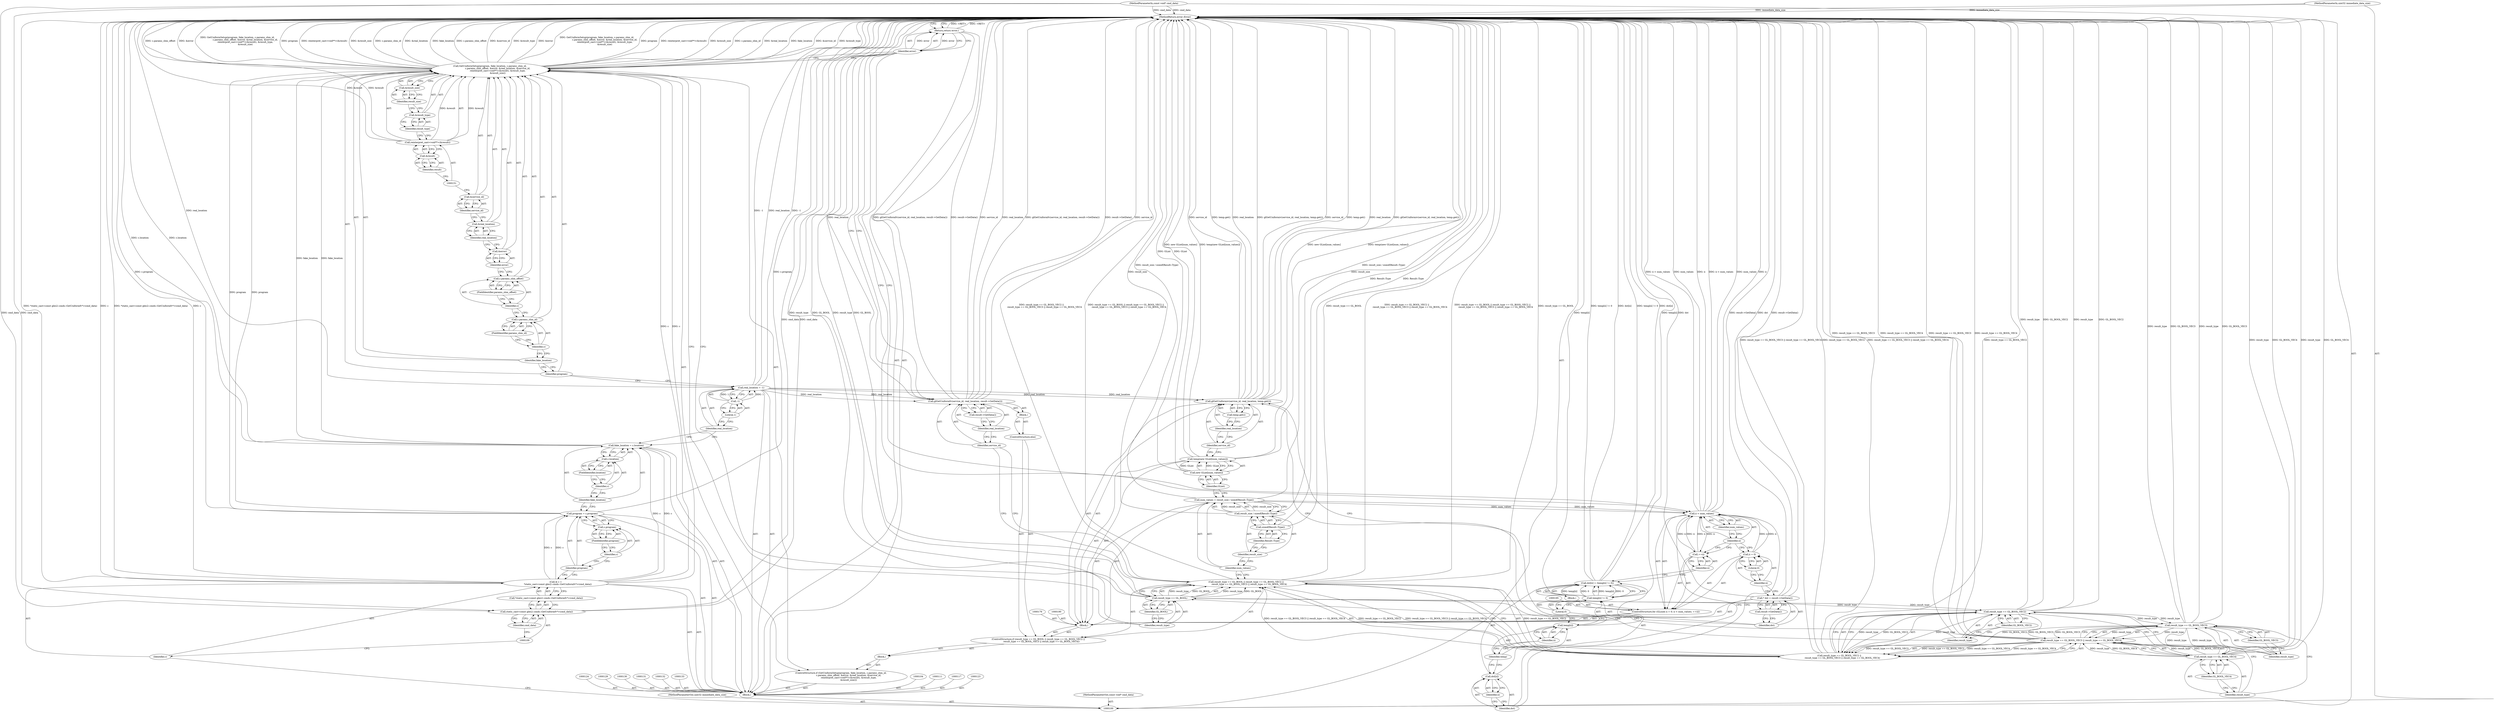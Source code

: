 digraph "0_Chrome_181c7400b2bf50ba02ac77149749fb419b4d4797_0" {
"1000222" [label="(MethodReturn,error::Error)"];
"1000101" [label="(MethodParameterIn,uint32 immediate_data_size)"];
"1000343" [label="(MethodParameterOut,uint32 immediate_data_size)"];
"1000134" [label="(ControlStructure,if (GetUniformSetup(program, fake_location, c.params_shm_id,\n                      c.params_shm_offset, &error, &real_location, &service_id,\n                      reinterpret_cast<void**>(&result), &result_type,\n                      &result_size)))"];
"1000136" [label="(Identifier,program)"];
"1000137" [label="(Identifier,fake_location)"];
"1000138" [label="(Call,c.params_shm_id)"];
"1000139" [label="(Identifier,c)"];
"1000140" [label="(FieldIdentifier,params_shm_id)"];
"1000135" [label="(Call,GetUniformSetup(program, fake_location, c.params_shm_id,\n                      c.params_shm_offset, &error, &real_location, &service_id,\n                      reinterpret_cast<void**>(&result), &result_type,\n                      &result_size))"];
"1000141" [label="(Call,c.params_shm_offset)"];
"1000142" [label="(Identifier,c)"];
"1000143" [label="(FieldIdentifier,params_shm_offset)"];
"1000144" [label="(Call,&error)"];
"1000145" [label="(Identifier,error)"];
"1000146" [label="(Call,&real_location)"];
"1000147" [label="(Identifier,real_location)"];
"1000148" [label="(Call,&service_id)"];
"1000149" [label="(Identifier,service_id)"];
"1000150" [label="(Call,reinterpret_cast<void**>(&result))"];
"1000152" [label="(Call,&result)"];
"1000153" [label="(Identifier,result)"];
"1000154" [label="(Call,&result_type)"];
"1000155" [label="(Identifier,result_type)"];
"1000156" [label="(Call,&result_size)"];
"1000157" [label="(Identifier,result_size)"];
"1000158" [label="(Block,)"];
"1000163" [label="(Identifier,GL_BOOL)"];
"1000164" [label="(Call,result_type == GL_BOOL_VEC2 ||\n         result_type == GL_BOOL_VEC3 || result_type == GL_BOOL_VEC4)"];
"1000165" [label="(Call,result_type == GL_BOOL_VEC2)"];
"1000166" [label="(Identifier,result_type)"];
"1000159" [label="(ControlStructure,if (result_type == GL_BOOL || result_type == GL_BOOL_VEC2 ||\n         result_type == GL_BOOL_VEC3 || result_type == GL_BOOL_VEC4))"];
"1000167" [label="(Identifier,GL_BOOL_VEC2)"];
"1000160" [label="(Call,result_type == GL_BOOL || result_type == GL_BOOL_VEC2 ||\n         result_type == GL_BOOL_VEC3 || result_type == GL_BOOL_VEC4)"];
"1000161" [label="(Call,result_type == GL_BOOL)"];
"1000162" [label="(Identifier,result_type)"];
"1000171" [label="(Identifier,GL_BOOL_VEC3)"];
"1000172" [label="(Call,result_type == GL_BOOL_VEC4)"];
"1000173" [label="(Identifier,result_type)"];
"1000174" [label="(Identifier,GL_BOOL_VEC4)"];
"1000168" [label="(Call,result_type == GL_BOOL_VEC3 || result_type == GL_BOOL_VEC4)"];
"1000169" [label="(Call,result_type == GL_BOOL_VEC3)"];
"1000170" [label="(Identifier,result_type)"];
"1000102" [label="(MethodParameterIn,const void* cmd_data)"];
"1000344" [label="(MethodParameterOut,const void* cmd_data)"];
"1000103" [label="(Block,)"];
"1000177" [label="(Call,num_values = result_size / sizeof(Result::Type))"];
"1000178" [label="(Identifier,num_values)"];
"1000179" [label="(Call,result_size / sizeof(Result::Type))"];
"1000180" [label="(Identifier,result_size)"];
"1000181" [label="(Call,sizeof(Result::Type))"];
"1000182" [label="(Identifier,Result::Type)"];
"1000183" [label="(Call,temp(new GLint[num_values]))"];
"1000184" [label="(Call,new GLint[num_values])"];
"1000185" [label="(Identifier,GLint)"];
"1000187" [label="(Identifier,service_id)"];
"1000188" [label="(Identifier,real_location)"];
"1000189" [label="(Call,temp.get())"];
"1000186" [label="(Call,glGetUniformiv(service_id, real_location, temp.get()))"];
"1000191" [label="(Call,* dst = result->GetData())"];
"1000192" [label="(Identifier,dst)"];
"1000193" [label="(Call,result->GetData())"];
"1000175" [label="(Block,)"];
"1000196" [label="(Call,ii = 0)"];
"1000197" [label="(Identifier,ii)"];
"1000198" [label="(Literal,0)"];
"1000199" [label="(Call,ii < num_values)"];
"1000200" [label="(Identifier,ii)"];
"1000201" [label="(Identifier,num_values)"];
"1000202" [label="(Call,++ii)"];
"1000203" [label="(Identifier,ii)"];
"1000204" [label="(Block,)"];
"1000194" [label="(ControlStructure,for (GLsizei ii = 0; ii < num_values; ++ii))"];
"1000208" [label="(Identifier,ii)"];
"1000209" [label="(Call,temp[ii] != 0)"];
"1000210" [label="(Call,temp[ii])"];
"1000211" [label="(Identifier,temp)"];
"1000212" [label="(Identifier,ii)"];
"1000213" [label="(Literal,0)"];
"1000205" [label="(Call,dst[ii] = (temp[ii] != 0))"];
"1000206" [label="(Call,dst[ii])"];
"1000207" [label="(Identifier,dst)"];
"1000215" [label="(Block,)"];
"1000214" [label="(ControlStructure,else)"];
"1000217" [label="(Identifier,service_id)"];
"1000218" [label="(Identifier,real_location)"];
"1000219" [label="(Call,result->GetData())"];
"1000216" [label="(Call,glGetUniformfv(service_id, real_location, result->GetData()))"];
"1000105" [label="(Call,& c =\n      *static_cast<const gles2::cmds::GetUniformfv*>(cmd_data))"];
"1000106" [label="(Identifier,c)"];
"1000220" [label="(Return,return error;)"];
"1000221" [label="(Identifier,error)"];
"1000110" [label="(Identifier,cmd_data)"];
"1000107" [label="(Call,*static_cast<const gles2::cmds::GetUniformfv*>(cmd_data))"];
"1000108" [label="(Call,static_cast<const gles2::cmds::GetUniformfv*>(cmd_data))"];
"1000114" [label="(Call,c.program)"];
"1000115" [label="(Identifier,c)"];
"1000116" [label="(FieldIdentifier,program)"];
"1000112" [label="(Call,program = c.program)"];
"1000113" [label="(Identifier,program)"];
"1000120" [label="(Call,c.location)"];
"1000121" [label="(Identifier,c)"];
"1000122" [label="(FieldIdentifier,location)"];
"1000118" [label="(Call,fake_location = c.location)"];
"1000119" [label="(Identifier,fake_location)"];
"1000127" [label="(Call,-1)"];
"1000128" [label="(Literal,1)"];
"1000125" [label="(Call,real_location = -1)"];
"1000126" [label="(Identifier,real_location)"];
"1000222" -> "1000100"  [label="AST: "];
"1000222" -> "1000220"  [label="CFG: "];
"1000220" -> "1000222"  [label="DDG: <RET>"];
"1000184" -> "1000222"  [label="DDG: GLint"];
"1000168" -> "1000222"  [label="DDG: result_type == GL_BOOL_VEC3"];
"1000168" -> "1000222"  [label="DDG: result_type == GL_BOOL_VEC4"];
"1000177" -> "1000222"  [label="DDG: result_size / sizeof(Result::Type)"];
"1000135" -> "1000222"  [label="DDG: &service_id"];
"1000135" -> "1000222"  [label="DDG: &result_type"];
"1000135" -> "1000222"  [label="DDG: c.params_shm_offset"];
"1000135" -> "1000222"  [label="DDG: &error"];
"1000135" -> "1000222"  [label="DDG: GetUniformSetup(program, fake_location, c.params_shm_id,\n                      c.params_shm_offset, &error, &real_location, &service_id,\n                      reinterpret_cast<void**>(&result), &result_type,\n                      &result_size)"];
"1000135" -> "1000222"  [label="DDG: program"];
"1000135" -> "1000222"  [label="DDG: reinterpret_cast<void**>(&result)"];
"1000135" -> "1000222"  [label="DDG: &result_size"];
"1000135" -> "1000222"  [label="DDG: c.params_shm_id"];
"1000135" -> "1000222"  [label="DDG: &real_location"];
"1000135" -> "1000222"  [label="DDG: fake_location"];
"1000125" -> "1000222"  [label="DDG: -1"];
"1000125" -> "1000222"  [label="DDG: real_location"];
"1000199" -> "1000222"  [label="DDG: ii < num_values"];
"1000199" -> "1000222"  [label="DDG: num_values"];
"1000199" -> "1000222"  [label="DDG: ii"];
"1000181" -> "1000222"  [label="DDG: Result::Type"];
"1000186" -> "1000222"  [label="DDG: real_location"];
"1000186" -> "1000222"  [label="DDG: glGetUniformiv(service_id, real_location, temp.get())"];
"1000186" -> "1000222"  [label="DDG: service_id"];
"1000186" -> "1000222"  [label="DDG: temp.get()"];
"1000164" -> "1000222"  [label="DDG: result_type == GL_BOOL_VEC3 || result_type == GL_BOOL_VEC4"];
"1000164" -> "1000222"  [label="DDG: result_type == GL_BOOL_VEC2"];
"1000160" -> "1000222"  [label="DDG: result_type == GL_BOOL_VEC2 ||\n         result_type == GL_BOOL_VEC3 || result_type == GL_BOOL_VEC4"];
"1000160" -> "1000222"  [label="DDG: result_type == GL_BOOL || result_type == GL_BOOL_VEC2 ||\n         result_type == GL_BOOL_VEC3 || result_type == GL_BOOL_VEC4"];
"1000160" -> "1000222"  [label="DDG: result_type == GL_BOOL"];
"1000205" -> "1000222"  [label="DDG: temp[ii] != 0"];
"1000205" -> "1000222"  [label="DDG: dst[ii]"];
"1000209" -> "1000222"  [label="DDG: temp[ii]"];
"1000105" -> "1000222"  [label="DDG: *static_cast<const gles2::cmds::GetUniformfv*>(cmd_data)"];
"1000105" -> "1000222"  [label="DDG: c"];
"1000216" -> "1000222"  [label="DDG: glGetUniformfv(service_id, real_location, result->GetData())"];
"1000216" -> "1000222"  [label="DDG: result->GetData()"];
"1000216" -> "1000222"  [label="DDG: service_id"];
"1000216" -> "1000222"  [label="DDG: real_location"];
"1000112" -> "1000222"  [label="DDG: c.program"];
"1000165" -> "1000222"  [label="DDG: result_type"];
"1000165" -> "1000222"  [label="DDG: GL_BOOL_VEC2"];
"1000183" -> "1000222"  [label="DDG: new GLint[num_values]"];
"1000183" -> "1000222"  [label="DDG: temp(new GLint[num_values])"];
"1000150" -> "1000222"  [label="DDG: &result"];
"1000179" -> "1000222"  [label="DDG: result_size"];
"1000102" -> "1000222"  [label="DDG: cmd_data"];
"1000191" -> "1000222"  [label="DDG: result->GetData()"];
"1000191" -> "1000222"  [label="DDG: dst"];
"1000101" -> "1000222"  [label="DDG: immediate_data_size"];
"1000108" -> "1000222"  [label="DDG: cmd_data"];
"1000118" -> "1000222"  [label="DDG: c.location"];
"1000172" -> "1000222"  [label="DDG: result_type"];
"1000172" -> "1000222"  [label="DDG: GL_BOOL_VEC4"];
"1000169" -> "1000222"  [label="DDG: GL_BOOL_VEC3"];
"1000169" -> "1000222"  [label="DDG: result_type"];
"1000161" -> "1000222"  [label="DDG: GL_BOOL"];
"1000161" -> "1000222"  [label="DDG: result_type"];
"1000101" -> "1000100"  [label="AST: "];
"1000101" -> "1000222"  [label="DDG: immediate_data_size"];
"1000343" -> "1000100"  [label="AST: "];
"1000134" -> "1000103"  [label="AST: "];
"1000135" -> "1000134"  [label="AST: "];
"1000158" -> "1000134"  [label="AST: "];
"1000136" -> "1000135"  [label="AST: "];
"1000136" -> "1000125"  [label="CFG: "];
"1000137" -> "1000136"  [label="CFG: "];
"1000137" -> "1000135"  [label="AST: "];
"1000137" -> "1000136"  [label="CFG: "];
"1000139" -> "1000137"  [label="CFG: "];
"1000138" -> "1000135"  [label="AST: "];
"1000138" -> "1000140"  [label="CFG: "];
"1000139" -> "1000138"  [label="AST: "];
"1000140" -> "1000138"  [label="AST: "];
"1000142" -> "1000138"  [label="CFG: "];
"1000139" -> "1000138"  [label="AST: "];
"1000139" -> "1000137"  [label="CFG: "];
"1000140" -> "1000139"  [label="CFG: "];
"1000140" -> "1000138"  [label="AST: "];
"1000140" -> "1000139"  [label="CFG: "];
"1000138" -> "1000140"  [label="CFG: "];
"1000135" -> "1000134"  [label="AST: "];
"1000135" -> "1000156"  [label="CFG: "];
"1000136" -> "1000135"  [label="AST: "];
"1000137" -> "1000135"  [label="AST: "];
"1000138" -> "1000135"  [label="AST: "];
"1000141" -> "1000135"  [label="AST: "];
"1000144" -> "1000135"  [label="AST: "];
"1000146" -> "1000135"  [label="AST: "];
"1000148" -> "1000135"  [label="AST: "];
"1000150" -> "1000135"  [label="AST: "];
"1000154" -> "1000135"  [label="AST: "];
"1000156" -> "1000135"  [label="AST: "];
"1000162" -> "1000135"  [label="CFG: "];
"1000221" -> "1000135"  [label="CFG: "];
"1000135" -> "1000222"  [label="DDG: &service_id"];
"1000135" -> "1000222"  [label="DDG: &result_type"];
"1000135" -> "1000222"  [label="DDG: c.params_shm_offset"];
"1000135" -> "1000222"  [label="DDG: &error"];
"1000135" -> "1000222"  [label="DDG: GetUniformSetup(program, fake_location, c.params_shm_id,\n                      c.params_shm_offset, &error, &real_location, &service_id,\n                      reinterpret_cast<void**>(&result), &result_type,\n                      &result_size)"];
"1000135" -> "1000222"  [label="DDG: program"];
"1000135" -> "1000222"  [label="DDG: reinterpret_cast<void**>(&result)"];
"1000135" -> "1000222"  [label="DDG: &result_size"];
"1000135" -> "1000222"  [label="DDG: c.params_shm_id"];
"1000135" -> "1000222"  [label="DDG: &real_location"];
"1000135" -> "1000222"  [label="DDG: fake_location"];
"1000112" -> "1000135"  [label="DDG: program"];
"1000118" -> "1000135"  [label="DDG: fake_location"];
"1000105" -> "1000135"  [label="DDG: c"];
"1000150" -> "1000135"  [label="DDG: &result"];
"1000141" -> "1000135"  [label="AST: "];
"1000141" -> "1000143"  [label="CFG: "];
"1000142" -> "1000141"  [label="AST: "];
"1000143" -> "1000141"  [label="AST: "];
"1000145" -> "1000141"  [label="CFG: "];
"1000142" -> "1000141"  [label="AST: "];
"1000142" -> "1000138"  [label="CFG: "];
"1000143" -> "1000142"  [label="CFG: "];
"1000143" -> "1000141"  [label="AST: "];
"1000143" -> "1000142"  [label="CFG: "];
"1000141" -> "1000143"  [label="CFG: "];
"1000144" -> "1000135"  [label="AST: "];
"1000144" -> "1000145"  [label="CFG: "];
"1000145" -> "1000144"  [label="AST: "];
"1000147" -> "1000144"  [label="CFG: "];
"1000145" -> "1000144"  [label="AST: "];
"1000145" -> "1000141"  [label="CFG: "];
"1000144" -> "1000145"  [label="CFG: "];
"1000146" -> "1000135"  [label="AST: "];
"1000146" -> "1000147"  [label="CFG: "];
"1000147" -> "1000146"  [label="AST: "];
"1000149" -> "1000146"  [label="CFG: "];
"1000147" -> "1000146"  [label="AST: "];
"1000147" -> "1000144"  [label="CFG: "];
"1000146" -> "1000147"  [label="CFG: "];
"1000148" -> "1000135"  [label="AST: "];
"1000148" -> "1000149"  [label="CFG: "];
"1000149" -> "1000148"  [label="AST: "];
"1000151" -> "1000148"  [label="CFG: "];
"1000149" -> "1000148"  [label="AST: "];
"1000149" -> "1000146"  [label="CFG: "];
"1000148" -> "1000149"  [label="CFG: "];
"1000150" -> "1000135"  [label="AST: "];
"1000150" -> "1000152"  [label="CFG: "];
"1000151" -> "1000150"  [label="AST: "];
"1000152" -> "1000150"  [label="AST: "];
"1000155" -> "1000150"  [label="CFG: "];
"1000150" -> "1000222"  [label="DDG: &result"];
"1000150" -> "1000135"  [label="DDG: &result"];
"1000152" -> "1000150"  [label="AST: "];
"1000152" -> "1000153"  [label="CFG: "];
"1000153" -> "1000152"  [label="AST: "];
"1000150" -> "1000152"  [label="CFG: "];
"1000153" -> "1000152"  [label="AST: "];
"1000153" -> "1000151"  [label="CFG: "];
"1000152" -> "1000153"  [label="CFG: "];
"1000154" -> "1000135"  [label="AST: "];
"1000154" -> "1000155"  [label="CFG: "];
"1000155" -> "1000154"  [label="AST: "];
"1000157" -> "1000154"  [label="CFG: "];
"1000155" -> "1000154"  [label="AST: "];
"1000155" -> "1000150"  [label="CFG: "];
"1000154" -> "1000155"  [label="CFG: "];
"1000156" -> "1000135"  [label="AST: "];
"1000156" -> "1000157"  [label="CFG: "];
"1000157" -> "1000156"  [label="AST: "];
"1000135" -> "1000156"  [label="CFG: "];
"1000157" -> "1000156"  [label="AST: "];
"1000157" -> "1000154"  [label="CFG: "];
"1000156" -> "1000157"  [label="CFG: "];
"1000158" -> "1000134"  [label="AST: "];
"1000159" -> "1000158"  [label="AST: "];
"1000163" -> "1000161"  [label="AST: "];
"1000163" -> "1000162"  [label="CFG: "];
"1000161" -> "1000163"  [label="CFG: "];
"1000164" -> "1000160"  [label="AST: "];
"1000164" -> "1000165"  [label="CFG: "];
"1000164" -> "1000168"  [label="CFG: "];
"1000165" -> "1000164"  [label="AST: "];
"1000168" -> "1000164"  [label="AST: "];
"1000160" -> "1000164"  [label="CFG: "];
"1000164" -> "1000222"  [label="DDG: result_type == GL_BOOL_VEC3 || result_type == GL_BOOL_VEC4"];
"1000164" -> "1000222"  [label="DDG: result_type == GL_BOOL_VEC2"];
"1000164" -> "1000160"  [label="DDG: result_type == GL_BOOL_VEC2"];
"1000164" -> "1000160"  [label="DDG: result_type == GL_BOOL_VEC3 || result_type == GL_BOOL_VEC4"];
"1000165" -> "1000164"  [label="DDG: result_type"];
"1000165" -> "1000164"  [label="DDG: GL_BOOL_VEC2"];
"1000168" -> "1000164"  [label="DDG: result_type == GL_BOOL_VEC3"];
"1000168" -> "1000164"  [label="DDG: result_type == GL_BOOL_VEC4"];
"1000165" -> "1000164"  [label="AST: "];
"1000165" -> "1000167"  [label="CFG: "];
"1000166" -> "1000165"  [label="AST: "];
"1000167" -> "1000165"  [label="AST: "];
"1000170" -> "1000165"  [label="CFG: "];
"1000164" -> "1000165"  [label="CFG: "];
"1000165" -> "1000222"  [label="DDG: result_type"];
"1000165" -> "1000222"  [label="DDG: GL_BOOL_VEC2"];
"1000165" -> "1000164"  [label="DDG: result_type"];
"1000165" -> "1000164"  [label="DDG: GL_BOOL_VEC2"];
"1000161" -> "1000165"  [label="DDG: result_type"];
"1000165" -> "1000169"  [label="DDG: result_type"];
"1000166" -> "1000165"  [label="AST: "];
"1000166" -> "1000161"  [label="CFG: "];
"1000167" -> "1000166"  [label="CFG: "];
"1000159" -> "1000158"  [label="AST: "];
"1000160" -> "1000159"  [label="AST: "];
"1000175" -> "1000159"  [label="AST: "];
"1000214" -> "1000159"  [label="AST: "];
"1000167" -> "1000165"  [label="AST: "];
"1000167" -> "1000166"  [label="CFG: "];
"1000165" -> "1000167"  [label="CFG: "];
"1000160" -> "1000159"  [label="AST: "];
"1000160" -> "1000161"  [label="CFG: "];
"1000160" -> "1000164"  [label="CFG: "];
"1000161" -> "1000160"  [label="AST: "];
"1000164" -> "1000160"  [label="AST: "];
"1000178" -> "1000160"  [label="CFG: "];
"1000217" -> "1000160"  [label="CFG: "];
"1000160" -> "1000222"  [label="DDG: result_type == GL_BOOL_VEC2 ||\n         result_type == GL_BOOL_VEC3 || result_type == GL_BOOL_VEC4"];
"1000160" -> "1000222"  [label="DDG: result_type == GL_BOOL || result_type == GL_BOOL_VEC2 ||\n         result_type == GL_BOOL_VEC3 || result_type == GL_BOOL_VEC4"];
"1000160" -> "1000222"  [label="DDG: result_type == GL_BOOL"];
"1000161" -> "1000160"  [label="DDG: result_type"];
"1000161" -> "1000160"  [label="DDG: GL_BOOL"];
"1000164" -> "1000160"  [label="DDG: result_type == GL_BOOL_VEC2"];
"1000164" -> "1000160"  [label="DDG: result_type == GL_BOOL_VEC3 || result_type == GL_BOOL_VEC4"];
"1000161" -> "1000160"  [label="AST: "];
"1000161" -> "1000163"  [label="CFG: "];
"1000162" -> "1000161"  [label="AST: "];
"1000163" -> "1000161"  [label="AST: "];
"1000166" -> "1000161"  [label="CFG: "];
"1000160" -> "1000161"  [label="CFG: "];
"1000161" -> "1000222"  [label="DDG: GL_BOOL"];
"1000161" -> "1000222"  [label="DDG: result_type"];
"1000161" -> "1000160"  [label="DDG: result_type"];
"1000161" -> "1000160"  [label="DDG: GL_BOOL"];
"1000161" -> "1000165"  [label="DDG: result_type"];
"1000162" -> "1000161"  [label="AST: "];
"1000162" -> "1000135"  [label="CFG: "];
"1000163" -> "1000162"  [label="CFG: "];
"1000171" -> "1000169"  [label="AST: "];
"1000171" -> "1000170"  [label="CFG: "];
"1000169" -> "1000171"  [label="CFG: "];
"1000172" -> "1000168"  [label="AST: "];
"1000172" -> "1000174"  [label="CFG: "];
"1000173" -> "1000172"  [label="AST: "];
"1000174" -> "1000172"  [label="AST: "];
"1000168" -> "1000172"  [label="CFG: "];
"1000172" -> "1000222"  [label="DDG: result_type"];
"1000172" -> "1000222"  [label="DDG: GL_BOOL_VEC4"];
"1000172" -> "1000168"  [label="DDG: result_type"];
"1000172" -> "1000168"  [label="DDG: GL_BOOL_VEC4"];
"1000169" -> "1000172"  [label="DDG: result_type"];
"1000173" -> "1000172"  [label="AST: "];
"1000173" -> "1000169"  [label="CFG: "];
"1000174" -> "1000173"  [label="CFG: "];
"1000174" -> "1000172"  [label="AST: "];
"1000174" -> "1000173"  [label="CFG: "];
"1000172" -> "1000174"  [label="CFG: "];
"1000168" -> "1000164"  [label="AST: "];
"1000168" -> "1000169"  [label="CFG: "];
"1000168" -> "1000172"  [label="CFG: "];
"1000169" -> "1000168"  [label="AST: "];
"1000172" -> "1000168"  [label="AST: "];
"1000164" -> "1000168"  [label="CFG: "];
"1000168" -> "1000222"  [label="DDG: result_type == GL_BOOL_VEC3"];
"1000168" -> "1000222"  [label="DDG: result_type == GL_BOOL_VEC4"];
"1000168" -> "1000164"  [label="DDG: result_type == GL_BOOL_VEC3"];
"1000168" -> "1000164"  [label="DDG: result_type == GL_BOOL_VEC4"];
"1000169" -> "1000168"  [label="DDG: result_type"];
"1000169" -> "1000168"  [label="DDG: GL_BOOL_VEC3"];
"1000172" -> "1000168"  [label="DDG: result_type"];
"1000172" -> "1000168"  [label="DDG: GL_BOOL_VEC4"];
"1000169" -> "1000168"  [label="AST: "];
"1000169" -> "1000171"  [label="CFG: "];
"1000170" -> "1000169"  [label="AST: "];
"1000171" -> "1000169"  [label="AST: "];
"1000173" -> "1000169"  [label="CFG: "];
"1000168" -> "1000169"  [label="CFG: "];
"1000169" -> "1000222"  [label="DDG: GL_BOOL_VEC3"];
"1000169" -> "1000222"  [label="DDG: result_type"];
"1000169" -> "1000168"  [label="DDG: result_type"];
"1000169" -> "1000168"  [label="DDG: GL_BOOL_VEC3"];
"1000165" -> "1000169"  [label="DDG: result_type"];
"1000169" -> "1000172"  [label="DDG: result_type"];
"1000170" -> "1000169"  [label="AST: "];
"1000170" -> "1000165"  [label="CFG: "];
"1000171" -> "1000170"  [label="CFG: "];
"1000102" -> "1000100"  [label="AST: "];
"1000102" -> "1000222"  [label="DDG: cmd_data"];
"1000102" -> "1000108"  [label="DDG: cmd_data"];
"1000344" -> "1000100"  [label="AST: "];
"1000103" -> "1000100"  [label="AST: "];
"1000104" -> "1000103"  [label="AST: "];
"1000105" -> "1000103"  [label="AST: "];
"1000111" -> "1000103"  [label="AST: "];
"1000112" -> "1000103"  [label="AST: "];
"1000117" -> "1000103"  [label="AST: "];
"1000118" -> "1000103"  [label="AST: "];
"1000123" -> "1000103"  [label="AST: "];
"1000124" -> "1000103"  [label="AST: "];
"1000125" -> "1000103"  [label="AST: "];
"1000129" -> "1000103"  [label="AST: "];
"1000130" -> "1000103"  [label="AST: "];
"1000131" -> "1000103"  [label="AST: "];
"1000132" -> "1000103"  [label="AST: "];
"1000133" -> "1000103"  [label="AST: "];
"1000134" -> "1000103"  [label="AST: "];
"1000220" -> "1000103"  [label="AST: "];
"1000177" -> "1000175"  [label="AST: "];
"1000177" -> "1000179"  [label="CFG: "];
"1000178" -> "1000177"  [label="AST: "];
"1000179" -> "1000177"  [label="AST: "];
"1000185" -> "1000177"  [label="CFG: "];
"1000177" -> "1000222"  [label="DDG: result_size / sizeof(Result::Type)"];
"1000179" -> "1000177"  [label="DDG: result_size"];
"1000177" -> "1000199"  [label="DDG: num_values"];
"1000178" -> "1000177"  [label="AST: "];
"1000178" -> "1000160"  [label="CFG: "];
"1000180" -> "1000178"  [label="CFG: "];
"1000179" -> "1000177"  [label="AST: "];
"1000179" -> "1000181"  [label="CFG: "];
"1000180" -> "1000179"  [label="AST: "];
"1000181" -> "1000179"  [label="AST: "];
"1000177" -> "1000179"  [label="CFG: "];
"1000179" -> "1000222"  [label="DDG: result_size"];
"1000179" -> "1000177"  [label="DDG: result_size"];
"1000180" -> "1000179"  [label="AST: "];
"1000180" -> "1000178"  [label="CFG: "];
"1000182" -> "1000180"  [label="CFG: "];
"1000181" -> "1000179"  [label="AST: "];
"1000181" -> "1000182"  [label="CFG: "];
"1000182" -> "1000181"  [label="AST: "];
"1000179" -> "1000181"  [label="CFG: "];
"1000181" -> "1000222"  [label="DDG: Result::Type"];
"1000182" -> "1000181"  [label="AST: "];
"1000182" -> "1000180"  [label="CFG: "];
"1000181" -> "1000182"  [label="CFG: "];
"1000183" -> "1000175"  [label="AST: "];
"1000183" -> "1000184"  [label="CFG: "];
"1000184" -> "1000183"  [label="AST: "];
"1000187" -> "1000183"  [label="CFG: "];
"1000183" -> "1000222"  [label="DDG: new GLint[num_values]"];
"1000183" -> "1000222"  [label="DDG: temp(new GLint[num_values])"];
"1000184" -> "1000183"  [label="DDG: GLint"];
"1000184" -> "1000183"  [label="AST: "];
"1000184" -> "1000185"  [label="CFG: "];
"1000185" -> "1000184"  [label="AST: "];
"1000183" -> "1000184"  [label="CFG: "];
"1000184" -> "1000222"  [label="DDG: GLint"];
"1000184" -> "1000183"  [label="DDG: GLint"];
"1000185" -> "1000184"  [label="AST: "];
"1000185" -> "1000177"  [label="CFG: "];
"1000184" -> "1000185"  [label="CFG: "];
"1000187" -> "1000186"  [label="AST: "];
"1000187" -> "1000183"  [label="CFG: "];
"1000188" -> "1000187"  [label="CFG: "];
"1000188" -> "1000186"  [label="AST: "];
"1000188" -> "1000187"  [label="CFG: "];
"1000189" -> "1000188"  [label="CFG: "];
"1000189" -> "1000186"  [label="AST: "];
"1000189" -> "1000188"  [label="CFG: "];
"1000186" -> "1000189"  [label="CFG: "];
"1000186" -> "1000175"  [label="AST: "];
"1000186" -> "1000189"  [label="CFG: "];
"1000187" -> "1000186"  [label="AST: "];
"1000188" -> "1000186"  [label="AST: "];
"1000189" -> "1000186"  [label="AST: "];
"1000192" -> "1000186"  [label="CFG: "];
"1000186" -> "1000222"  [label="DDG: real_location"];
"1000186" -> "1000222"  [label="DDG: glGetUniformiv(service_id, real_location, temp.get())"];
"1000186" -> "1000222"  [label="DDG: service_id"];
"1000186" -> "1000222"  [label="DDG: temp.get()"];
"1000125" -> "1000186"  [label="DDG: real_location"];
"1000191" -> "1000175"  [label="AST: "];
"1000191" -> "1000193"  [label="CFG: "];
"1000192" -> "1000191"  [label="AST: "];
"1000193" -> "1000191"  [label="AST: "];
"1000197" -> "1000191"  [label="CFG: "];
"1000191" -> "1000222"  [label="DDG: result->GetData()"];
"1000191" -> "1000222"  [label="DDG: dst"];
"1000192" -> "1000191"  [label="AST: "];
"1000192" -> "1000186"  [label="CFG: "];
"1000193" -> "1000192"  [label="CFG: "];
"1000193" -> "1000191"  [label="AST: "];
"1000193" -> "1000192"  [label="CFG: "];
"1000191" -> "1000193"  [label="CFG: "];
"1000175" -> "1000159"  [label="AST: "];
"1000176" -> "1000175"  [label="AST: "];
"1000177" -> "1000175"  [label="AST: "];
"1000183" -> "1000175"  [label="AST: "];
"1000186" -> "1000175"  [label="AST: "];
"1000190" -> "1000175"  [label="AST: "];
"1000191" -> "1000175"  [label="AST: "];
"1000194" -> "1000175"  [label="AST: "];
"1000196" -> "1000194"  [label="AST: "];
"1000196" -> "1000198"  [label="CFG: "];
"1000197" -> "1000196"  [label="AST: "];
"1000198" -> "1000196"  [label="AST: "];
"1000200" -> "1000196"  [label="CFG: "];
"1000196" -> "1000199"  [label="DDG: ii"];
"1000197" -> "1000196"  [label="AST: "];
"1000197" -> "1000191"  [label="CFG: "];
"1000198" -> "1000197"  [label="CFG: "];
"1000198" -> "1000196"  [label="AST: "];
"1000198" -> "1000197"  [label="CFG: "];
"1000196" -> "1000198"  [label="CFG: "];
"1000199" -> "1000194"  [label="AST: "];
"1000199" -> "1000201"  [label="CFG: "];
"1000200" -> "1000199"  [label="AST: "];
"1000201" -> "1000199"  [label="AST: "];
"1000207" -> "1000199"  [label="CFG: "];
"1000221" -> "1000199"  [label="CFG: "];
"1000199" -> "1000222"  [label="DDG: ii < num_values"];
"1000199" -> "1000222"  [label="DDG: num_values"];
"1000199" -> "1000222"  [label="DDG: ii"];
"1000202" -> "1000199"  [label="DDG: ii"];
"1000196" -> "1000199"  [label="DDG: ii"];
"1000177" -> "1000199"  [label="DDG: num_values"];
"1000199" -> "1000202"  [label="DDG: ii"];
"1000200" -> "1000199"  [label="AST: "];
"1000200" -> "1000196"  [label="CFG: "];
"1000200" -> "1000202"  [label="CFG: "];
"1000201" -> "1000200"  [label="CFG: "];
"1000201" -> "1000199"  [label="AST: "];
"1000201" -> "1000200"  [label="CFG: "];
"1000199" -> "1000201"  [label="CFG: "];
"1000202" -> "1000194"  [label="AST: "];
"1000202" -> "1000203"  [label="CFG: "];
"1000203" -> "1000202"  [label="AST: "];
"1000200" -> "1000202"  [label="CFG: "];
"1000202" -> "1000199"  [label="DDG: ii"];
"1000199" -> "1000202"  [label="DDG: ii"];
"1000203" -> "1000202"  [label="AST: "];
"1000203" -> "1000205"  [label="CFG: "];
"1000202" -> "1000203"  [label="CFG: "];
"1000204" -> "1000194"  [label="AST: "];
"1000205" -> "1000204"  [label="AST: "];
"1000194" -> "1000175"  [label="AST: "];
"1000195" -> "1000194"  [label="AST: "];
"1000196" -> "1000194"  [label="AST: "];
"1000199" -> "1000194"  [label="AST: "];
"1000202" -> "1000194"  [label="AST: "];
"1000204" -> "1000194"  [label="AST: "];
"1000208" -> "1000206"  [label="AST: "];
"1000208" -> "1000207"  [label="CFG: "];
"1000206" -> "1000208"  [label="CFG: "];
"1000209" -> "1000205"  [label="AST: "];
"1000209" -> "1000213"  [label="CFG: "];
"1000210" -> "1000209"  [label="AST: "];
"1000213" -> "1000209"  [label="AST: "];
"1000205" -> "1000209"  [label="CFG: "];
"1000209" -> "1000222"  [label="DDG: temp[ii]"];
"1000209" -> "1000205"  [label="DDG: temp[ii]"];
"1000209" -> "1000205"  [label="DDG: 0"];
"1000210" -> "1000209"  [label="AST: "];
"1000210" -> "1000212"  [label="CFG: "];
"1000211" -> "1000210"  [label="AST: "];
"1000212" -> "1000210"  [label="AST: "];
"1000213" -> "1000210"  [label="CFG: "];
"1000211" -> "1000210"  [label="AST: "];
"1000211" -> "1000206"  [label="CFG: "];
"1000212" -> "1000211"  [label="CFG: "];
"1000212" -> "1000210"  [label="AST: "];
"1000212" -> "1000211"  [label="CFG: "];
"1000210" -> "1000212"  [label="CFG: "];
"1000213" -> "1000209"  [label="AST: "];
"1000213" -> "1000210"  [label="CFG: "];
"1000209" -> "1000213"  [label="CFG: "];
"1000205" -> "1000204"  [label="AST: "];
"1000205" -> "1000209"  [label="CFG: "];
"1000206" -> "1000205"  [label="AST: "];
"1000209" -> "1000205"  [label="AST: "];
"1000203" -> "1000205"  [label="CFG: "];
"1000205" -> "1000222"  [label="DDG: temp[ii] != 0"];
"1000205" -> "1000222"  [label="DDG: dst[ii]"];
"1000209" -> "1000205"  [label="DDG: temp[ii]"];
"1000209" -> "1000205"  [label="DDG: 0"];
"1000206" -> "1000205"  [label="AST: "];
"1000206" -> "1000208"  [label="CFG: "];
"1000207" -> "1000206"  [label="AST: "];
"1000208" -> "1000206"  [label="AST: "];
"1000211" -> "1000206"  [label="CFG: "];
"1000207" -> "1000206"  [label="AST: "];
"1000207" -> "1000199"  [label="CFG: "];
"1000208" -> "1000207"  [label="CFG: "];
"1000215" -> "1000214"  [label="AST: "];
"1000216" -> "1000215"  [label="AST: "];
"1000214" -> "1000159"  [label="AST: "];
"1000215" -> "1000214"  [label="AST: "];
"1000217" -> "1000216"  [label="AST: "];
"1000217" -> "1000160"  [label="CFG: "];
"1000218" -> "1000217"  [label="CFG: "];
"1000218" -> "1000216"  [label="AST: "];
"1000218" -> "1000217"  [label="CFG: "];
"1000219" -> "1000218"  [label="CFG: "];
"1000219" -> "1000216"  [label="AST: "];
"1000219" -> "1000218"  [label="CFG: "];
"1000216" -> "1000219"  [label="CFG: "];
"1000216" -> "1000215"  [label="AST: "];
"1000216" -> "1000219"  [label="CFG: "];
"1000217" -> "1000216"  [label="AST: "];
"1000218" -> "1000216"  [label="AST: "];
"1000219" -> "1000216"  [label="AST: "];
"1000221" -> "1000216"  [label="CFG: "];
"1000216" -> "1000222"  [label="DDG: glGetUniformfv(service_id, real_location, result->GetData())"];
"1000216" -> "1000222"  [label="DDG: result->GetData()"];
"1000216" -> "1000222"  [label="DDG: service_id"];
"1000216" -> "1000222"  [label="DDG: real_location"];
"1000125" -> "1000216"  [label="DDG: real_location"];
"1000105" -> "1000103"  [label="AST: "];
"1000105" -> "1000107"  [label="CFG: "];
"1000106" -> "1000105"  [label="AST: "];
"1000107" -> "1000105"  [label="AST: "];
"1000113" -> "1000105"  [label="CFG: "];
"1000105" -> "1000222"  [label="DDG: *static_cast<const gles2::cmds::GetUniformfv*>(cmd_data)"];
"1000105" -> "1000222"  [label="DDG: c"];
"1000105" -> "1000112"  [label="DDG: c"];
"1000105" -> "1000118"  [label="DDG: c"];
"1000105" -> "1000135"  [label="DDG: c"];
"1000106" -> "1000105"  [label="AST: "];
"1000106" -> "1000100"  [label="CFG: "];
"1000109" -> "1000106"  [label="CFG: "];
"1000220" -> "1000103"  [label="AST: "];
"1000220" -> "1000221"  [label="CFG: "];
"1000221" -> "1000220"  [label="AST: "];
"1000222" -> "1000220"  [label="CFG: "];
"1000220" -> "1000222"  [label="DDG: <RET>"];
"1000221" -> "1000220"  [label="DDG: error"];
"1000221" -> "1000220"  [label="AST: "];
"1000221" -> "1000199"  [label="CFG: "];
"1000221" -> "1000216"  [label="CFG: "];
"1000221" -> "1000135"  [label="CFG: "];
"1000220" -> "1000221"  [label="CFG: "];
"1000221" -> "1000220"  [label="DDG: error"];
"1000110" -> "1000108"  [label="AST: "];
"1000110" -> "1000109"  [label="CFG: "];
"1000108" -> "1000110"  [label="CFG: "];
"1000107" -> "1000105"  [label="AST: "];
"1000107" -> "1000108"  [label="CFG: "];
"1000108" -> "1000107"  [label="AST: "];
"1000105" -> "1000107"  [label="CFG: "];
"1000108" -> "1000107"  [label="AST: "];
"1000108" -> "1000110"  [label="CFG: "];
"1000109" -> "1000108"  [label="AST: "];
"1000110" -> "1000108"  [label="AST: "];
"1000107" -> "1000108"  [label="CFG: "];
"1000108" -> "1000222"  [label="DDG: cmd_data"];
"1000102" -> "1000108"  [label="DDG: cmd_data"];
"1000114" -> "1000112"  [label="AST: "];
"1000114" -> "1000116"  [label="CFG: "];
"1000115" -> "1000114"  [label="AST: "];
"1000116" -> "1000114"  [label="AST: "];
"1000112" -> "1000114"  [label="CFG: "];
"1000115" -> "1000114"  [label="AST: "];
"1000115" -> "1000113"  [label="CFG: "];
"1000116" -> "1000115"  [label="CFG: "];
"1000116" -> "1000114"  [label="AST: "];
"1000116" -> "1000115"  [label="CFG: "];
"1000114" -> "1000116"  [label="CFG: "];
"1000112" -> "1000103"  [label="AST: "];
"1000112" -> "1000114"  [label="CFG: "];
"1000113" -> "1000112"  [label="AST: "];
"1000114" -> "1000112"  [label="AST: "];
"1000119" -> "1000112"  [label="CFG: "];
"1000112" -> "1000222"  [label="DDG: c.program"];
"1000105" -> "1000112"  [label="DDG: c"];
"1000112" -> "1000135"  [label="DDG: program"];
"1000113" -> "1000112"  [label="AST: "];
"1000113" -> "1000105"  [label="CFG: "];
"1000115" -> "1000113"  [label="CFG: "];
"1000120" -> "1000118"  [label="AST: "];
"1000120" -> "1000122"  [label="CFG: "];
"1000121" -> "1000120"  [label="AST: "];
"1000122" -> "1000120"  [label="AST: "];
"1000118" -> "1000120"  [label="CFG: "];
"1000121" -> "1000120"  [label="AST: "];
"1000121" -> "1000119"  [label="CFG: "];
"1000122" -> "1000121"  [label="CFG: "];
"1000122" -> "1000120"  [label="AST: "];
"1000122" -> "1000121"  [label="CFG: "];
"1000120" -> "1000122"  [label="CFG: "];
"1000118" -> "1000103"  [label="AST: "];
"1000118" -> "1000120"  [label="CFG: "];
"1000119" -> "1000118"  [label="AST: "];
"1000120" -> "1000118"  [label="AST: "];
"1000126" -> "1000118"  [label="CFG: "];
"1000118" -> "1000222"  [label="DDG: c.location"];
"1000105" -> "1000118"  [label="DDG: c"];
"1000118" -> "1000135"  [label="DDG: fake_location"];
"1000119" -> "1000118"  [label="AST: "];
"1000119" -> "1000112"  [label="CFG: "];
"1000121" -> "1000119"  [label="CFG: "];
"1000127" -> "1000125"  [label="AST: "];
"1000127" -> "1000128"  [label="CFG: "];
"1000128" -> "1000127"  [label="AST: "];
"1000125" -> "1000127"  [label="CFG: "];
"1000127" -> "1000125"  [label="DDG: 1"];
"1000128" -> "1000127"  [label="AST: "];
"1000128" -> "1000126"  [label="CFG: "];
"1000127" -> "1000128"  [label="CFG: "];
"1000125" -> "1000103"  [label="AST: "];
"1000125" -> "1000127"  [label="CFG: "];
"1000126" -> "1000125"  [label="AST: "];
"1000127" -> "1000125"  [label="AST: "];
"1000136" -> "1000125"  [label="CFG: "];
"1000125" -> "1000222"  [label="DDG: -1"];
"1000125" -> "1000222"  [label="DDG: real_location"];
"1000127" -> "1000125"  [label="DDG: 1"];
"1000125" -> "1000186"  [label="DDG: real_location"];
"1000125" -> "1000216"  [label="DDG: real_location"];
"1000126" -> "1000125"  [label="AST: "];
"1000126" -> "1000118"  [label="CFG: "];
"1000128" -> "1000126"  [label="CFG: "];
}
